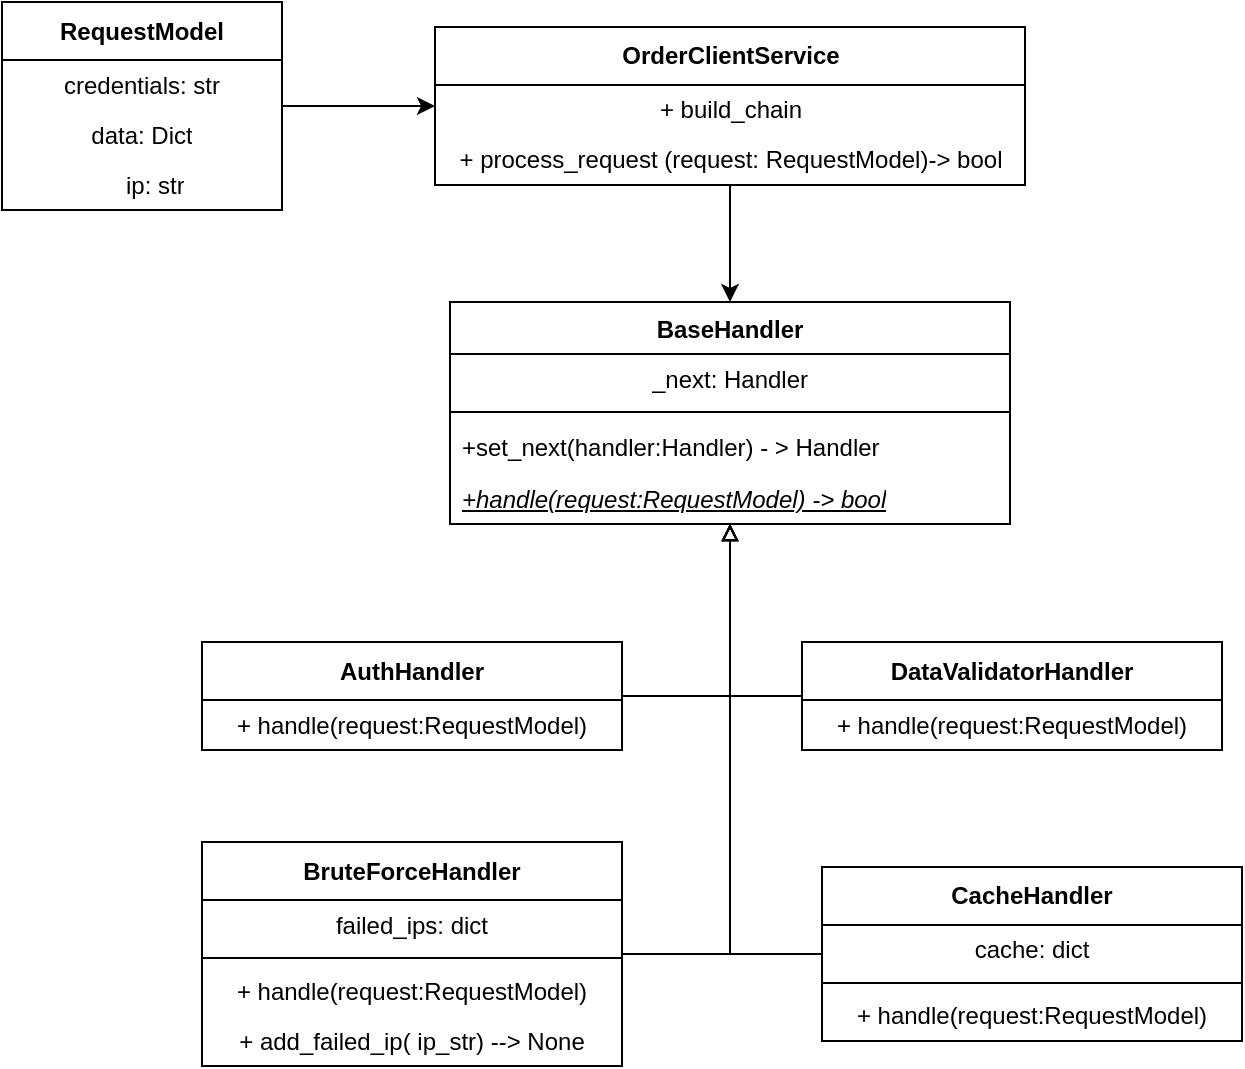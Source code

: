 <mxfile>
    <diagram name="Diagrama de Clases - ChainOfResponsibility" id="0">
        <mxGraphModel dx="1099" dy="1528" grid="1" gridSize="10" guides="1" tooltips="1" connect="1" arrows="1" fold="1" page="1" pageScale="1" pageWidth="827" pageHeight="1169" math="0" shadow="0">
            <root>
                <mxCell id="0"/>
                <mxCell id="1" parent="0"/>
                <mxCell id="83" style="edgeStyle=none;html=1;" edge="1" parent="1" source="15" target="77">
                    <mxGeometry relative="1" as="geometry"/>
                </mxCell>
                <mxCell id="15" value="RequestModel" style="swimlane;fontStyle=1;align=center;verticalAlign=middle;childLayout=stackLayout;horizontal=1;startSize=29;horizontalStack=0;resizeParent=1;resizeParentMax=0;resizeLast=0;collapsible=0;marginBottom=0;html=1;whiteSpace=wrap;" parent="1" vertex="1">
                    <mxGeometry x="50" y="-50" width="140" height="104" as="geometry"/>
                </mxCell>
                <mxCell id="16" value="credentials: str" style="text;html=1;strokeColor=none;fillColor=none;align=center;verticalAlign=middle;spacingLeft=4;spacingRight=4;overflow=hidden;rotatable=0;points=[[0,0.5],[1,0.5]];portConstraint=eastwest;whiteSpace=wrap;" parent="15" vertex="1">
                    <mxGeometry y="29" width="140" height="25" as="geometry"/>
                </mxCell>
                <mxCell id="17" value="data: Dict" style="text;html=1;strokeColor=none;fillColor=none;align=center;verticalAlign=middle;spacingLeft=4;spacingRight=4;overflow=hidden;rotatable=0;points=[[0,0.5],[1,0.5]];portConstraint=eastwest;whiteSpace=wrap;" parent="15" vertex="1">
                    <mxGeometry y="54" width="140" height="25" as="geometry"/>
                </mxCell>
                <mxCell id="19" value="&amp;nbsp; &amp;nbsp; ip: str" style="text;html=1;strokeColor=none;fillColor=none;align=center;verticalAlign=middle;spacingLeft=4;spacingRight=4;overflow=hidden;rotatable=0;points=[[0,0.5],[1,0.5]];portConstraint=eastwest;whiteSpace=wrap;" parent="15" vertex="1">
                    <mxGeometry y="79" width="140" height="25" as="geometry"/>
                </mxCell>
                <mxCell id="33" value="&lt;span style=&quot;color: rgb(0, 0, 0);&quot;&gt;BaseHandler&lt;/span&gt;" style="swimlane;fontStyle=1;align=center;verticalAlign=top;childLayout=stackLayout;horizontal=1;startSize=26;horizontalStack=0;resizeParent=1;resizeParentMax=0;resizeLast=0;collapsible=1;marginBottom=0;whiteSpace=wrap;html=1;" parent="1" vertex="1">
                    <mxGeometry x="274" y="100" width="280" height="111" as="geometry"/>
                </mxCell>
                <mxCell id="21" value="_next: Handler" style="text;html=1;strokeColor=none;fillColor=none;align=center;verticalAlign=middle;spacingLeft=4;spacingRight=4;overflow=hidden;rotatable=0;points=[[0,0.5],[1,0.5]];portConstraint=eastwest;whiteSpace=wrap;" parent="33" vertex="1">
                    <mxGeometry y="26" width="280" height="25" as="geometry"/>
                </mxCell>
                <mxCell id="35" value="" style="line;strokeWidth=1;fillColor=none;align=left;verticalAlign=middle;spacingTop=-1;spacingLeft=3;spacingRight=3;rotatable=0;labelPosition=right;points=[];portConstraint=eastwest;strokeColor=inherit;" parent="33" vertex="1">
                    <mxGeometry y="51" width="280" height="8" as="geometry"/>
                </mxCell>
                <mxCell id="36" value="+set_next(handler:Handler) - &amp;gt; Handler" style="text;strokeColor=none;fillColor=none;align=left;verticalAlign=top;spacingLeft=4;spacingRight=4;overflow=hidden;rotatable=0;points=[[0,0.5],[1,0.5]];portConstraint=eastwest;whiteSpace=wrap;html=1;" parent="33" vertex="1">
                    <mxGeometry y="59" width="280" height="26" as="geometry"/>
                </mxCell>
                <mxCell id="39" value="&lt;i&gt;&lt;u&gt;+handle(request:RequestModel) -&amp;gt; bool&lt;/u&gt;&lt;/i&gt;" style="text;strokeColor=none;fillColor=none;align=left;verticalAlign=top;spacingLeft=4;spacingRight=4;overflow=hidden;rotatable=0;points=[[0,0.5],[1,0.5]];portConstraint=eastwest;whiteSpace=wrap;html=1;" parent="33" vertex="1">
                    <mxGeometry y="85" width="280" height="26" as="geometry"/>
                </mxCell>
                <mxCell id="41" value="AuthHandler" style="swimlane;fontStyle=1;align=center;verticalAlign=middle;childLayout=stackLayout;horizontal=1;startSize=29;horizontalStack=0;resizeParent=1;resizeParentMax=0;resizeLast=0;collapsible=0;marginBottom=0;html=1;whiteSpace=wrap;" parent="1" vertex="1">
                    <mxGeometry x="150" y="270" width="210" height="54" as="geometry"/>
                </mxCell>
                <mxCell id="42" value="+ handle(request:RequestModel)" style="text;html=1;strokeColor=none;fillColor=none;align=center;verticalAlign=middle;spacingLeft=4;spacingRight=4;overflow=hidden;rotatable=0;points=[[0,0.5],[1,0.5]];portConstraint=eastwest;whiteSpace=wrap;" parent="41" vertex="1">
                    <mxGeometry y="29" width="210" height="25" as="geometry"/>
                </mxCell>
                <mxCell id="47" value="CacheHandler" style="swimlane;fontStyle=1;align=center;verticalAlign=middle;childLayout=stackLayout;horizontal=1;startSize=29;horizontalStack=0;resizeParent=1;resizeParentMax=0;resizeLast=0;collapsible=0;marginBottom=0;html=1;whiteSpace=wrap;" parent="1" vertex="1">
                    <mxGeometry x="460" y="382.5" width="210" height="87" as="geometry"/>
                </mxCell>
                <mxCell id="76" value="cache: dict" style="text;html=1;strokeColor=none;fillColor=none;align=center;verticalAlign=middle;spacingLeft=4;spacingRight=4;overflow=hidden;rotatable=0;points=[[0,0.5],[1,0.5]];portConstraint=eastwest;whiteSpace=wrap;" parent="47" vertex="1">
                    <mxGeometry y="29" width="210" height="25" as="geometry"/>
                </mxCell>
                <mxCell id="75" value="" style="line;strokeWidth=1;fillColor=none;align=left;verticalAlign=middle;spacingTop=-1;spacingLeft=3;spacingRight=3;rotatable=0;labelPosition=right;points=[];portConstraint=eastwest;strokeColor=inherit;" parent="47" vertex="1">
                    <mxGeometry y="54" width="210" height="8" as="geometry"/>
                </mxCell>
                <mxCell id="48" value="+ handle(request:RequestModel)" style="text;html=1;strokeColor=none;fillColor=none;align=center;verticalAlign=middle;spacingLeft=4;spacingRight=4;overflow=hidden;rotatable=0;points=[[0,0.5],[1,0.5]];portConstraint=eastwest;whiteSpace=wrap;" parent="47" vertex="1">
                    <mxGeometry y="62" width="210" height="25" as="geometry"/>
                </mxCell>
                <mxCell id="45" value="BruteForceHandler" style="swimlane;fontStyle=1;align=center;verticalAlign=middle;childLayout=stackLayout;horizontal=1;startSize=29;horizontalStack=0;resizeParent=1;resizeParentMax=0;resizeLast=0;collapsible=0;marginBottom=0;html=1;whiteSpace=wrap;" parent="1" vertex="1">
                    <mxGeometry x="150" y="370" width="210" height="112" as="geometry"/>
                </mxCell>
                <mxCell id="72" value="failed_ips: dict" style="text;html=1;strokeColor=none;fillColor=none;align=center;verticalAlign=middle;spacingLeft=4;spacingRight=4;overflow=hidden;rotatable=0;points=[[0,0.5],[1,0.5]];portConstraint=eastwest;whiteSpace=wrap;" parent="45" vertex="1">
                    <mxGeometry y="29" width="210" height="25" as="geometry"/>
                </mxCell>
                <mxCell id="73" value="" style="line;strokeWidth=1;fillColor=none;align=left;verticalAlign=middle;spacingTop=-1;spacingLeft=3;spacingRight=3;rotatable=0;labelPosition=right;points=[];portConstraint=eastwest;strokeColor=inherit;" parent="45" vertex="1">
                    <mxGeometry y="54" width="210" height="8" as="geometry"/>
                </mxCell>
                <mxCell id="84" value="&lt;span style=&quot;color: rgb(0, 0, 0);&quot;&gt;+ handle(request:RequestModel)&lt;/span&gt;" style="text;html=1;strokeColor=none;fillColor=none;align=center;verticalAlign=middle;spacingLeft=4;spacingRight=4;overflow=hidden;rotatable=0;points=[[0,0.5],[1,0.5]];portConstraint=eastwest;whiteSpace=wrap;" vertex="1" parent="45">
                    <mxGeometry y="62" width="210" height="25" as="geometry"/>
                </mxCell>
                <mxCell id="46" value="&lt;span style=&quot;color: rgb(0, 0, 0);&quot;&gt;+ add_failed_ip( ip_str) --&amp;gt; None&lt;/span&gt;" style="text;html=1;strokeColor=none;fillColor=none;align=center;verticalAlign=middle;spacingLeft=4;spacingRight=4;overflow=hidden;rotatable=0;points=[[0,0.5],[1,0.5]];portConstraint=eastwest;whiteSpace=wrap;" parent="45" vertex="1">
                    <mxGeometry y="87" width="210" height="25" as="geometry"/>
                </mxCell>
                <mxCell id="51" value="DataValidatorHandler" style="swimlane;fontStyle=1;align=center;verticalAlign=middle;childLayout=stackLayout;horizontal=1;startSize=29;horizontalStack=0;resizeParent=1;resizeParentMax=0;resizeLast=0;collapsible=0;marginBottom=0;html=1;whiteSpace=wrap;" parent="1" vertex="1">
                    <mxGeometry x="450" y="270" width="210" height="54" as="geometry"/>
                </mxCell>
                <mxCell id="52" value="+ handle(request:RequestModel)" style="text;html=1;strokeColor=none;fillColor=none;align=center;verticalAlign=middle;spacingLeft=4;spacingRight=4;overflow=hidden;rotatable=0;points=[[0,0.5],[1,0.5]];portConstraint=eastwest;whiteSpace=wrap;" parent="51" vertex="1">
                    <mxGeometry y="29" width="210" height="25" as="geometry"/>
                </mxCell>
                <mxCell id="58" value="" style="edgeStyle=segmentEdgeStyle;endArrow=block;html=1;curved=0;rounded=0;endFill=0;" parent="1" source="47" target="33" edge="1">
                    <mxGeometry width="50" height="50" relative="1" as="geometry">
                        <mxPoint x="250" y="310" as="sourcePoint"/>
                        <mxPoint x="440" y="230" as="targetPoint"/>
                    </mxGeometry>
                </mxCell>
                <mxCell id="65" value="" style="edgeStyle=segmentEdgeStyle;endArrow=block;html=1;curved=0;rounded=0;endFill=0;" parent="1" source="51" target="33" edge="1">
                    <mxGeometry width="50" height="50" relative="1" as="geometry">
                        <mxPoint x="400" y="407" as="sourcePoint"/>
                        <mxPoint x="424" y="218" as="targetPoint"/>
                    </mxGeometry>
                </mxCell>
                <mxCell id="66" value="" style="edgeStyle=segmentEdgeStyle;endArrow=block;html=1;curved=0;rounded=0;endFill=0;" parent="1" source="45" target="33" edge="1">
                    <mxGeometry width="50" height="50" relative="1" as="geometry">
                        <mxPoint x="460" y="407" as="sourcePoint"/>
                        <mxPoint x="424" y="218" as="targetPoint"/>
                    </mxGeometry>
                </mxCell>
                <mxCell id="67" value="" style="edgeStyle=segmentEdgeStyle;endArrow=block;html=1;curved=0;rounded=0;endFill=0;" parent="1" source="41" target="33" edge="1">
                    <mxGeometry width="50" height="50" relative="1" as="geometry">
                        <mxPoint x="460" y="307" as="sourcePoint"/>
                        <mxPoint x="424" y="218" as="targetPoint"/>
                    </mxGeometry>
                </mxCell>
                <mxCell id="82" style="edgeStyle=none;html=1;" parent="1" source="77" target="33" edge="1">
                    <mxGeometry relative="1" as="geometry"/>
                </mxCell>
                <mxCell id="77" value="OrderClientService" style="swimlane;fontStyle=1;align=center;verticalAlign=middle;childLayout=stackLayout;horizontal=1;startSize=29;horizontalStack=0;resizeParent=1;resizeParentMax=0;resizeLast=0;collapsible=0;marginBottom=0;html=1;whiteSpace=wrap;" parent="1" vertex="1">
                    <mxGeometry x="266.5" y="-37.5" width="295" height="79" as="geometry"/>
                </mxCell>
                <mxCell id="78" value="+ build_chain" style="text;html=1;strokeColor=none;fillColor=none;align=center;verticalAlign=middle;spacingLeft=4;spacingRight=4;overflow=hidden;rotatable=0;points=[[0,0.5],[1,0.5]];portConstraint=eastwest;whiteSpace=wrap;" parent="77" vertex="1">
                    <mxGeometry y="29" width="295" height="25" as="geometry"/>
                </mxCell>
                <mxCell id="79" value="+ process_request (request: RequestModel)&lt;span style=&quot;text-align: left;&quot;&gt;-&amp;gt; bool&lt;/span&gt;" style="text;html=1;strokeColor=none;fillColor=none;align=center;verticalAlign=middle;spacingLeft=4;spacingRight=4;overflow=hidden;rotatable=0;points=[[0,0.5],[1,0.5]];portConstraint=eastwest;whiteSpace=wrap;" parent="77" vertex="1">
                    <mxGeometry y="54" width="295" height="25" as="geometry"/>
                </mxCell>
            </root>
        </mxGraphModel>
    </diagram>
</mxfile>